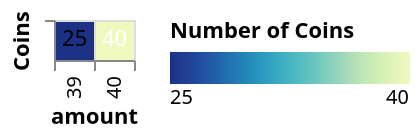 {
  "$schema": "https://vega.github.io/schema/vega/v5.json",
  "background": "white",
  "padding": 5,
  "style": "cell",
  "data": [
    {
      "name": "main",
      "values": [
        {"amount": 40, "num_coins": 40},
        {"amount": 39, "num_coins": 25}
      ]
    },
    {
      "name": "data_0",
      "source": "main",
      "transform": [
        {
          "type": "filter",
          "expr": "isValid(datum[\"num_coins\"]) && isFinite(+datum[\"num_coins\"])"
        }
      ]
    }
  ],
  "signals": [
    {"name": "x_step", "value": 20},
    {"name": "width", "update": "bandspace(domain('x').length, 0, 0) * x_step"},
    {"name": "y_step", "value": 20},
    {"name": "height", "update": "bandspace(domain('y').length, 0, 0) * y_step"}
  ],
  "marks": [
    {
      "name": "layer_0_marks",
      "type": "rect",
      "style": ["rect"],
      "from": {"data": "data_0"},
      "encode": {
        "update": {
          "fill": {"scale": "color", "field": "num_coins"},
          "description": {
            "signal": "\"amount: \" + (isValid(datum[\"amount\"]) ? datum[\"amount\"] : \"\"+datum[\"amount\"]) + \"; Coins: \" + (isValid(datum[\"Coins\"]) ? datum[\"Coins\"] : \"\"+datum[\"Coins\"]) + \"; Number of Coins: \" + (format(datum[\"num_coins\"], \"\"))"
          },
          "x": {"scale": "x", "field": "amount"},
          "width": {"signal": "max(0.25, bandwidth('x'))"},
          "y": {"scale": "y", "field": "Coins"},
            "height": {"signal": "max(0.25, bandwidth('y'))"},
            "tooltip": [{"signal": "{\"num_coins\":datum[\"num_coins\"]}"}]            
        }
      }
    },
    {
      "name": "layer_1_marks",
      "type": "text",
      "style": ["text"],
      "from": {"data": "main"},
      "encode": {
        "update": {
          "fill": [
            {"test": "datum['num_coins'] < 40", "value": "black"},
            {"value": "white"}
          ],
          "description": {
            "signal": "\"amount: \" + (isValid(datum[\"amount\"]) ? datum[\"amount\"] : \"\"+datum[\"amount\"]) + \"; Coins: \" + (isValid(datum[\"Coins\"]) ? datum[\"Coins\"] : \"\"+datum[\"Coins\"]) + \"; num_coins: \" + (format(datum[\"num_coins\"], \"\"))"
          },
          "x": {"scale": "x", "field": "amount", "band": 0.5},
          "y": {"scale": "y", "field": "Coins", "band": 0.5},
          "text": {"signal": "format(datum[\"num_coins\"], \"\")"},
          "align": {"value": "center"},
          "baseline": {"value": "middle"}
        }
      }
    }
  ],
  "scales": [
    {
      "name": "x",
      "type": "band",
      "domain": {
        "fields": [
          {"data": "data_0", "field": "amount"},
          {"data": "main", "field": "amount"}
        ],
        "sort": true
      },
      "range": {"step": {"signal": "x_step"}},
      "paddingInner": 0,
      "paddingOuter": 0
    },
    {
      "name": "y",
      "type": "band",
      "domain": {
        "fields": [
          {"data": "data_0", "field": "Coins"},
          {"data": "main", "field": "Coins"}
        ],
        "sort": true
      },
      "range": {"step": {"signal": "y_step"}},
      "paddingInner": 0,
      "paddingOuter": 0
    },
    {
      "name": "color",
      "type": "linear",
      "domain": {"data": "data_0", "field": "num_coins"},
      "range": "heatmap",
      "interpolate": "hcl",
        "zero": false,
        "reverse": true
    }
  ],
  "axes": [
    {
      "scale": "x",
      "orient": "bottom",
      "gridScale": "y",
      "grid": true,
      "domain": false,
      "labels": false,
      "aria": false,
      "maxExtent": 0,
      "minExtent": 0,
      "ticks": false,
      "zindex": 1
    },
    {
      "scale": "y",
      "orient": "left",
      "gridScale": "x",
      "grid": true,
      "domain": false,
      "labels": false,
      "aria": false,
      "maxExtent": 0,
      "minExtent": 0,
      "ticks": false,
      "zindex": 1
    },
    {
      "scale": "x",
      "orient": "bottom",
      "grid": false,
      "title": "amount",
      "labelAlign": "right",
      "labelAngle": 270,
      "labelBaseline": "middle",
      "zindex": 1
    },
    {
      "scale": "y",
      "orient": "left",
      "grid": false,
      "title": "Coins",
      "zindex": 1
    }
  ],
  "legends": [
    {
      "direction": "horizontal",
      "gradientLength": 120,
      "title": "Number of Coins",
      "fill": "color"
    }
  ],
  "config": {"axis": {"grid": true, "tickBand": "extent"}}
}
